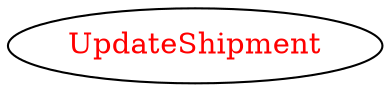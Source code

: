 digraph dependencyGraph {
 concentrate=true;
 ranksep="2.0";
 rankdir="LR"; 
 splines="ortho";
"UpdateShipment" [fontcolor="red"];
}